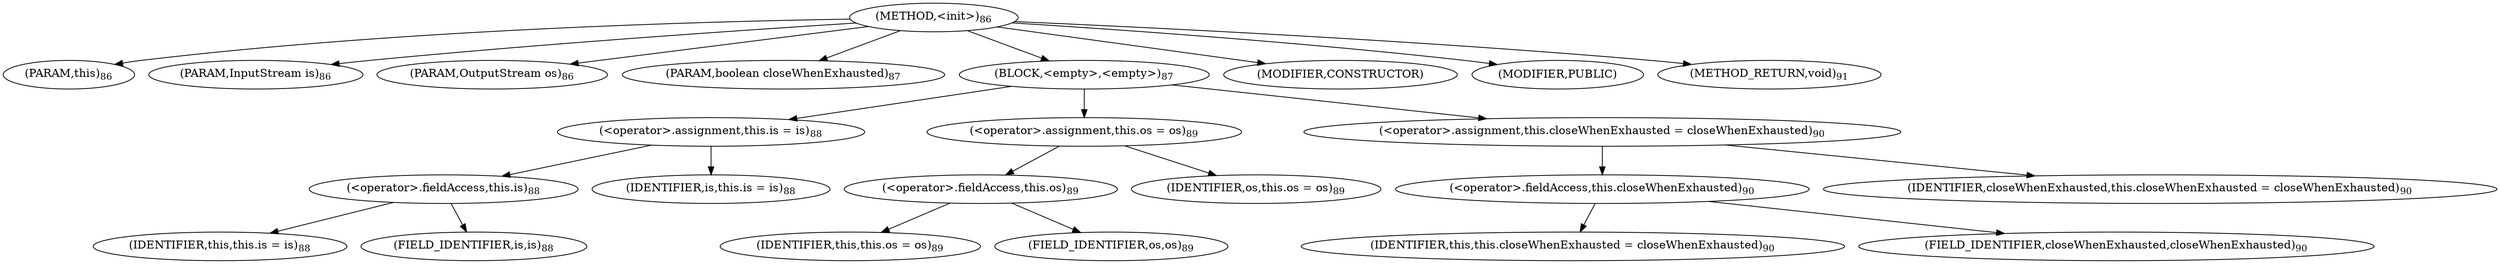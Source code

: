 digraph "&lt;init&gt;" {  
"43" [label = <(METHOD,&lt;init&gt;)<SUB>86</SUB>> ]
"4" [label = <(PARAM,this)<SUB>86</SUB>> ]
"44" [label = <(PARAM,InputStream is)<SUB>86</SUB>> ]
"45" [label = <(PARAM,OutputStream os)<SUB>86</SUB>> ]
"46" [label = <(PARAM,boolean closeWhenExhausted)<SUB>87</SUB>> ]
"47" [label = <(BLOCK,&lt;empty&gt;,&lt;empty&gt;)<SUB>87</SUB>> ]
"48" [label = <(&lt;operator&gt;.assignment,this.is = is)<SUB>88</SUB>> ]
"49" [label = <(&lt;operator&gt;.fieldAccess,this.is)<SUB>88</SUB>> ]
"3" [label = <(IDENTIFIER,this,this.is = is)<SUB>88</SUB>> ]
"50" [label = <(FIELD_IDENTIFIER,is,is)<SUB>88</SUB>> ]
"51" [label = <(IDENTIFIER,is,this.is = is)<SUB>88</SUB>> ]
"52" [label = <(&lt;operator&gt;.assignment,this.os = os)<SUB>89</SUB>> ]
"53" [label = <(&lt;operator&gt;.fieldAccess,this.os)<SUB>89</SUB>> ]
"5" [label = <(IDENTIFIER,this,this.os = os)<SUB>89</SUB>> ]
"54" [label = <(FIELD_IDENTIFIER,os,os)<SUB>89</SUB>> ]
"55" [label = <(IDENTIFIER,os,this.os = os)<SUB>89</SUB>> ]
"56" [label = <(&lt;operator&gt;.assignment,this.closeWhenExhausted = closeWhenExhausted)<SUB>90</SUB>> ]
"57" [label = <(&lt;operator&gt;.fieldAccess,this.closeWhenExhausted)<SUB>90</SUB>> ]
"6" [label = <(IDENTIFIER,this,this.closeWhenExhausted = closeWhenExhausted)<SUB>90</SUB>> ]
"58" [label = <(FIELD_IDENTIFIER,closeWhenExhausted,closeWhenExhausted)<SUB>90</SUB>> ]
"59" [label = <(IDENTIFIER,closeWhenExhausted,this.closeWhenExhausted = closeWhenExhausted)<SUB>90</SUB>> ]
"60" [label = <(MODIFIER,CONSTRUCTOR)> ]
"61" [label = <(MODIFIER,PUBLIC)> ]
"62" [label = <(METHOD_RETURN,void)<SUB>91</SUB>> ]
  "43" -> "4" 
  "43" -> "44" 
  "43" -> "45" 
  "43" -> "46" 
  "43" -> "47" 
  "43" -> "60" 
  "43" -> "61" 
  "43" -> "62" 
  "47" -> "48" 
  "47" -> "52" 
  "47" -> "56" 
  "48" -> "49" 
  "48" -> "51" 
  "49" -> "3" 
  "49" -> "50" 
  "52" -> "53" 
  "52" -> "55" 
  "53" -> "5" 
  "53" -> "54" 
  "56" -> "57" 
  "56" -> "59" 
  "57" -> "6" 
  "57" -> "58" 
}
